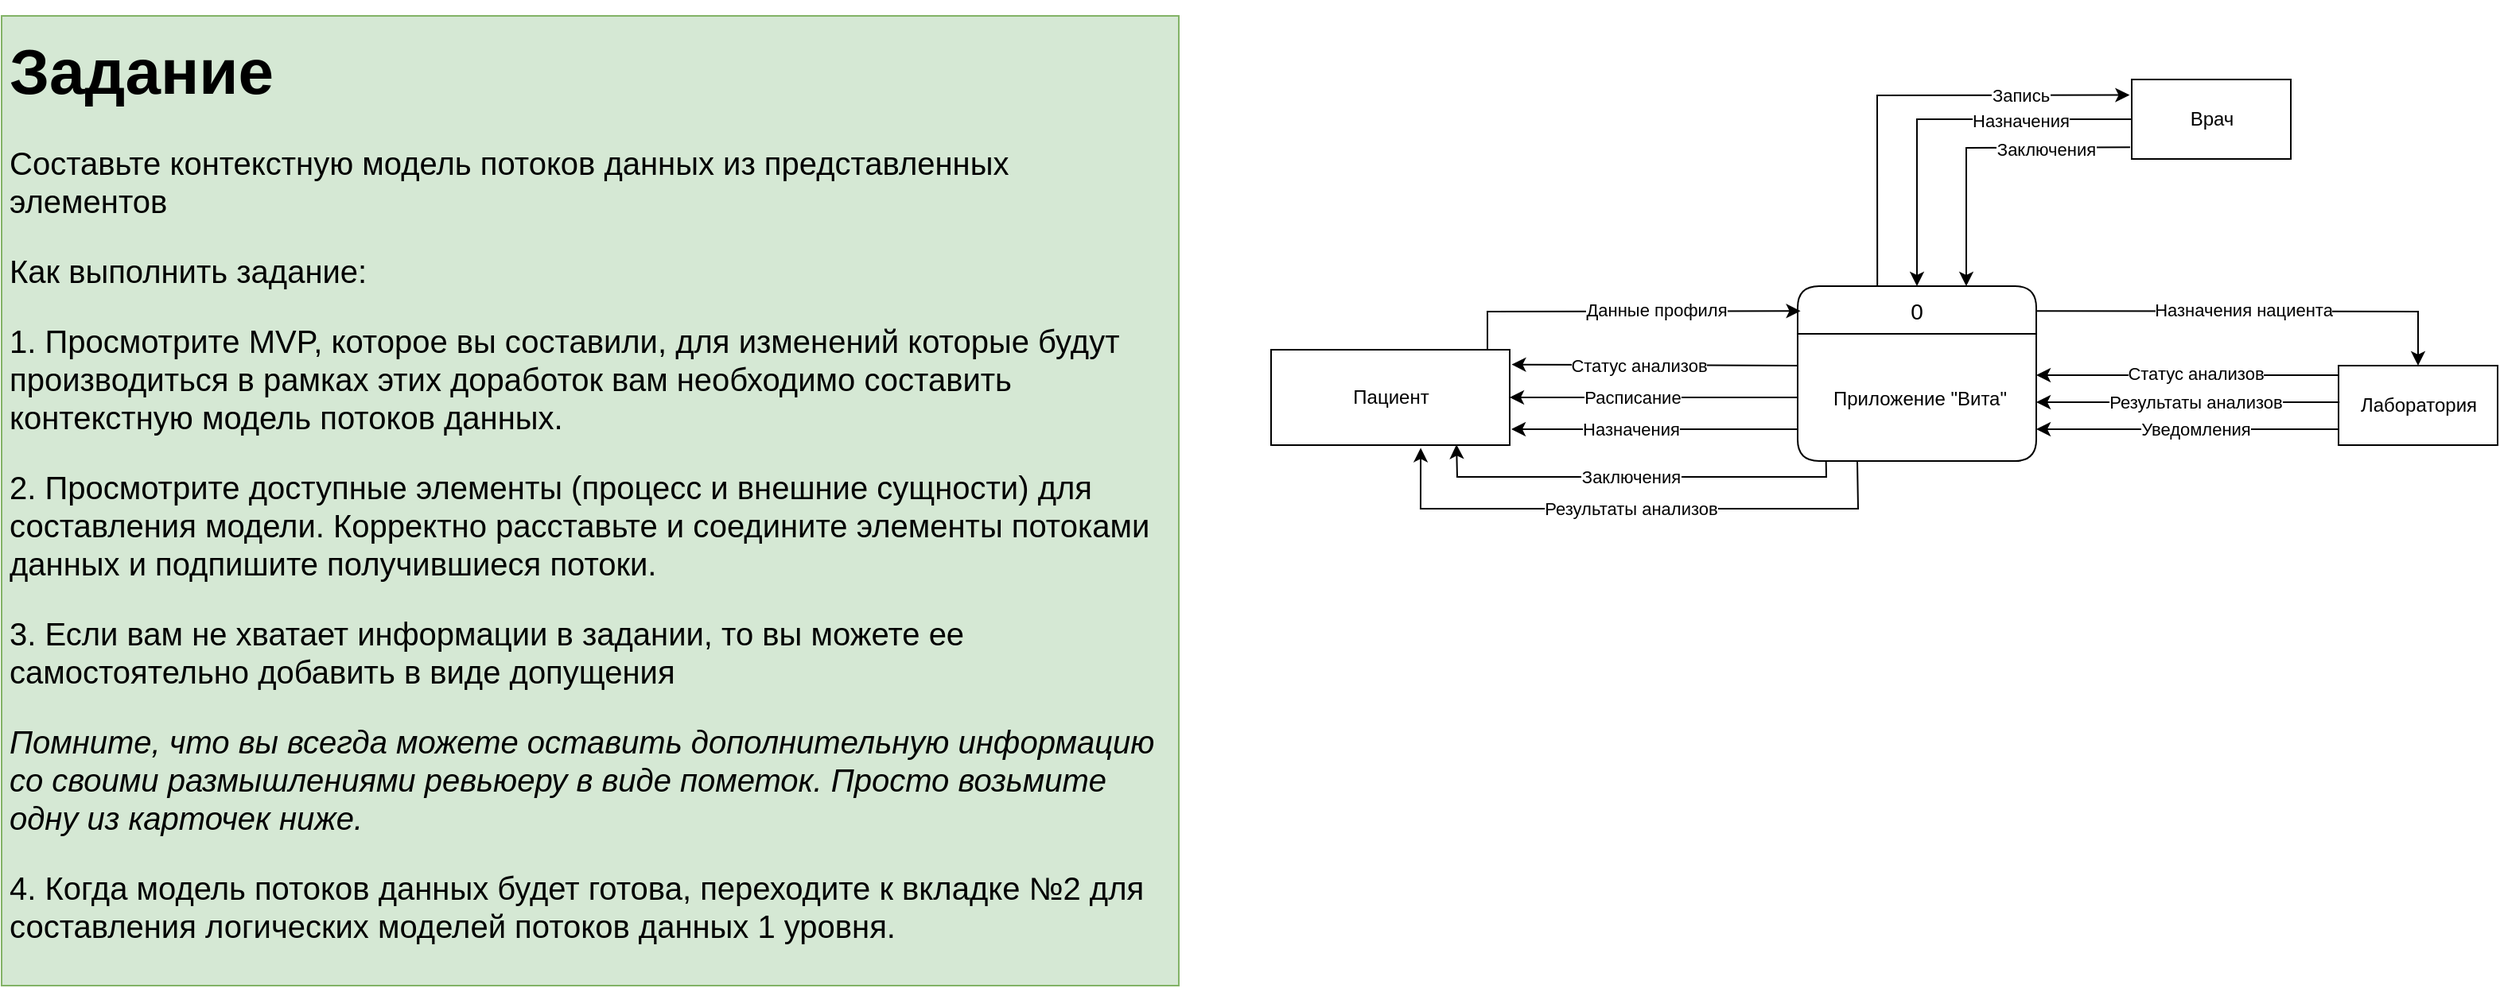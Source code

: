 <mxfile version="26.1.1" pages="2">
  <diagram id="FZimzOWbiY0pmrnXrLaN" name="DFD контекстная">
    <mxGraphModel dx="2675" dy="2274" grid="1" gridSize="10" guides="1" tooltips="1" connect="1" arrows="1" fold="1" page="1" pageScale="1" pageWidth="827" pageHeight="1169" math="0" shadow="0">
      <root>
        <mxCell id="0" />
        <mxCell id="1" parent="0" />
        <mxCell id="komNeLyyzliTDDAAMzvB-8" value="&lt;h1&gt;&lt;font style=&quot;font-size: 40px;&quot;&gt;Задание&lt;/font&gt;&lt;/h1&gt;&lt;font style=&quot;font-size: 20px;&quot;&gt;Составьте контекстную модель потоков данных из представленных элементов&lt;br&gt;&lt;/font&gt;&lt;p style=&quot;font-size: 20px;&quot;&gt;&lt;font style=&quot;font-size: 20px;&quot;&gt;Как выполнить задание:&lt;/font&gt;&lt;/p&gt;&lt;p style=&quot;font-size: 20px;&quot;&gt;&lt;font style=&quot;font-size: 20px;&quot;&gt;1. Просмотрите MVP, которое вы составили, для изменений которые будут производиться в рамках этих доработок вам необходимо составить контекстную модель потоков данных.&amp;nbsp;&lt;/font&gt;&lt;/p&gt;&lt;p style=&quot;font-size: 20px;&quot;&gt;2. Просмотрите доступные элементы (процесс и внешние сущности) для составления модели.&lt;span style=&quot;background-color: initial;&quot;&gt;&amp;nbsp;Корректно расставьте и соедините элементы потоками данных и подпишите получившиеся потоки.&lt;/span&gt;&lt;/p&gt;&lt;p style=&quot;font-size: 20px;&quot;&gt;&lt;font style=&quot;font-size: 20px;&quot;&gt;3. Если вам не хватает информации в задании, то вы можете ее самостоятельно добавить в виде допущения&lt;/font&gt;&lt;/p&gt;&lt;p style=&quot;font-size: 20px;&quot;&gt;&lt;i&gt;Помните, что вы всегда можете оставить дополнительную информацию со своими размышлениями ревьюеру в виде пометок. Просто возьмите одну из карточек ниже.&amp;nbsp;&lt;/i&gt;&lt;/p&gt;&lt;p style=&quot;font-size: 20px;&quot;&gt;&lt;font style=&quot;font-size: 20px;&quot;&gt;4. Когда модель потоков данных будет готова, переходите к вкладке №2 для составления логических моделей потоков данных 1 уровня.&lt;/font&gt;&lt;/p&gt;" style="text;html=1;strokeColor=#82b366;fillColor=#d5e8d4;spacing=5;spacingTop=-20;whiteSpace=wrap;overflow=hidden;rounded=0;fontSize=16;" parent="1" vertex="1">
          <mxGeometry x="-770" y="-1120" width="740" height="610" as="geometry" />
        </mxCell>
        <mxCell id="aTnKVqkA6cAcyKfYnq1G-1" value="Врач" style="html=1;dashed=0;whitespace=wrap;" vertex="1" parent="1">
          <mxGeometry x="569" y="-1080" width="100" height="50" as="geometry" />
        </mxCell>
        <mxCell id="aTnKVqkA6cAcyKfYnq1G-2" value="Лаборатория" style="html=1;dashed=0;whitespace=wrap;" vertex="1" parent="1">
          <mxGeometry x="699" y="-900" width="100" height="50" as="geometry" />
        </mxCell>
        <mxCell id="aTnKVqkA6cAcyKfYnq1G-3" value="Пациент" style="html=1;dashed=0;whitespace=wrap;" vertex="1" parent="1">
          <mxGeometry x="28" y="-910" width="150" height="60" as="geometry" />
        </mxCell>
        <mxCell id="aTnKVqkA6cAcyKfYnq1G-4" value="0" style="swimlane;childLayout=stackLayout;horizontal=1;startSize=30;horizontalStack=0;rounded=1;fontSize=14;fontStyle=0;strokeWidth=1;resizeParent=0;resizeLast=1;shadow=0;dashed=0;align=center;fillColor=#FFFFFF;" vertex="1" parent="1">
          <mxGeometry x="359" y="-950" width="150" height="110" as="geometry" />
        </mxCell>
        <mxCell id="aTnKVqkA6cAcyKfYnq1G-5" value="Приложение &quot;Вита&quot;" style="align=center;strokeColor=none;fillColor=none;spacingLeft=4;fontSize=12;verticalAlign=middle;resizable=0;rotatable=0;part=1;" vertex="1" parent="aTnKVqkA6cAcyKfYnq1G-4">
          <mxGeometry y="30" width="150" height="80" as="geometry" />
        </mxCell>
        <mxCell id="aTnKVqkA6cAcyKfYnq1G-6" value="" style="endArrow=classic;html=1;rounded=0;exitX=0;exitY=0.75;exitDx=0;exitDy=0;" edge="1" parent="1" source="aTnKVqkA6cAcyKfYnq1G-5">
          <mxGeometry width="50" height="50" relative="1" as="geometry">
            <mxPoint x="253.71" y="-820" as="sourcePoint" />
            <mxPoint x="179" y="-860" as="targetPoint" />
          </mxGeometry>
        </mxCell>
        <mxCell id="aTnKVqkA6cAcyKfYnq1G-7" value="Назначения" style="edgeLabel;html=1;align=center;verticalAlign=middle;resizable=0;points=[];" vertex="1" connectable="0" parent="aTnKVqkA6cAcyKfYnq1G-6">
          <mxGeometry x="0.211" relative="1" as="geometry">
            <mxPoint x="4" as="offset" />
          </mxGeometry>
        </mxCell>
        <mxCell id="aTnKVqkA6cAcyKfYnq1G-8" value="" style="endArrow=classic;html=1;rounded=0;entryX=0.5;entryY=0;entryDx=0;entryDy=0;startArrow=none;startFill=0;exitX=0;exitY=0.5;exitDx=0;exitDy=0;" edge="1" parent="1" source="aTnKVqkA6cAcyKfYnq1G-1" target="aTnKVqkA6cAcyKfYnq1G-4">
          <mxGeometry width="50" height="50" relative="1" as="geometry">
            <mxPoint x="569" y="-1050" as="sourcePoint" />
            <mxPoint x="409" y="-840" as="targetPoint" />
            <Array as="points">
              <mxPoint x="434" y="-1055" />
            </Array>
          </mxGeometry>
        </mxCell>
        <mxCell id="aTnKVqkA6cAcyKfYnq1G-9" value="Назначения" style="edgeLabel;html=1;align=center;verticalAlign=middle;resizable=0;points=[];" vertex="1" connectable="0" parent="aTnKVqkA6cAcyKfYnq1G-8">
          <mxGeometry x="0.211" relative="1" as="geometry">
            <mxPoint x="65" y="-10" as="offset" />
          </mxGeometry>
        </mxCell>
        <mxCell id="aTnKVqkA6cAcyKfYnq1G-10" value="" style="endArrow=classic;html=1;rounded=0;entryX=1;entryY=0.5;entryDx=0;entryDy=0;exitX=0;exitY=0.5;exitDx=0;exitDy=0;" edge="1" parent="1" source="aTnKVqkA6cAcyKfYnq1G-5" target="aTnKVqkA6cAcyKfYnq1G-3">
          <mxGeometry width="50" height="50" relative="1" as="geometry">
            <mxPoint x="253.71" y="-930" as="sourcePoint" />
            <mxPoint x="253.71" y="-1110" as="targetPoint" />
          </mxGeometry>
        </mxCell>
        <mxCell id="aTnKVqkA6cAcyKfYnq1G-11" value="Расписание" style="edgeLabel;html=1;align=center;verticalAlign=middle;resizable=0;points=[];" vertex="1" connectable="0" parent="aTnKVqkA6cAcyKfYnq1G-10">
          <mxGeometry x="0.211" relative="1" as="geometry">
            <mxPoint x="5" as="offset" />
          </mxGeometry>
        </mxCell>
        <mxCell id="aTnKVqkA6cAcyKfYnq1G-12" value="" style="endArrow=classic;html=1;rounded=0;exitX=0;exitY=0.25;exitDx=0;exitDy=0;entryX=1.008;entryY=0.155;entryDx=0;entryDy=0;entryPerimeter=0;" edge="1" parent="1" source="aTnKVqkA6cAcyKfYnq1G-5" target="aTnKVqkA6cAcyKfYnq1G-3">
          <mxGeometry width="50" height="50" relative="1" as="geometry">
            <mxPoint x="259" y="-930" as="sourcePoint" />
            <mxPoint x="189" y="-900" as="targetPoint" />
          </mxGeometry>
        </mxCell>
        <mxCell id="aTnKVqkA6cAcyKfYnq1G-13" value="Статус анализов" style="edgeLabel;html=1;align=center;verticalAlign=middle;resizable=0;points=[];" vertex="1" connectable="0" parent="aTnKVqkA6cAcyKfYnq1G-12">
          <mxGeometry x="0.211" relative="1" as="geometry">
            <mxPoint x="9" as="offset" />
          </mxGeometry>
        </mxCell>
        <mxCell id="aTnKVqkA6cAcyKfYnq1G-14" value="" style="endArrow=classic;html=1;rounded=0;exitX=0;exitY=0;exitDx=0;exitDy=0;entryX=1;entryY=0.25;entryDx=0;entryDy=0;" edge="1" parent="1">
          <mxGeometry width="50" height="50" relative="1" as="geometry">
            <mxPoint x="699" y="-894" as="sourcePoint" />
            <mxPoint x="509" y="-894" as="targetPoint" />
          </mxGeometry>
        </mxCell>
        <mxCell id="aTnKVqkA6cAcyKfYnq1G-15" value="Статус анализов" style="edgeLabel;html=1;align=center;verticalAlign=middle;resizable=0;points=[];" vertex="1" connectable="0" parent="aTnKVqkA6cAcyKfYnq1G-14">
          <mxGeometry x="0.211" relative="1" as="geometry">
            <mxPoint x="25" y="-1" as="offset" />
          </mxGeometry>
        </mxCell>
        <mxCell id="aTnKVqkA6cAcyKfYnq1G-16" value="" style="endArrow=classic;html=1;rounded=0;exitX=0.999;exitY=0.142;exitDx=0;exitDy=0;entryX=0.5;entryY=0;entryDx=0;entryDy=0;exitPerimeter=0;" edge="1" parent="1" source="aTnKVqkA6cAcyKfYnq1G-4" target="aTnKVqkA6cAcyKfYnq1G-2">
          <mxGeometry width="50" height="50" relative="1" as="geometry">
            <mxPoint x="599" y="-800" as="sourcePoint" />
            <mxPoint x="649" y="-850" as="targetPoint" />
            <Array as="points">
              <mxPoint x="749" y="-934" />
            </Array>
          </mxGeometry>
        </mxCell>
        <mxCell id="aTnKVqkA6cAcyKfYnq1G-17" value="Назначения нациента" style="edgeLabel;html=1;align=center;verticalAlign=middle;resizable=0;points=[];" vertex="1" connectable="0" parent="aTnKVqkA6cAcyKfYnq1G-16">
          <mxGeometry x="-0.055" y="1" relative="1" as="geometry">
            <mxPoint as="offset" />
          </mxGeometry>
        </mxCell>
        <mxCell id="aTnKVqkA6cAcyKfYnq1G-18" value="" style="endArrow=classic;html=1;rounded=0;entryX=0.012;entryY=0.142;entryDx=0;entryDy=0;entryPerimeter=0;" edge="1" parent="1" target="aTnKVqkA6cAcyKfYnq1G-4">
          <mxGeometry width="50" height="50" relative="1" as="geometry">
            <mxPoint x="164" y="-910" as="sourcePoint" />
            <mxPoint x="459" y="-1010" as="targetPoint" />
            <Array as="points">
              <mxPoint x="164" y="-934" />
            </Array>
          </mxGeometry>
        </mxCell>
        <mxCell id="aTnKVqkA6cAcyKfYnq1G-19" value="Данные профиля" style="edgeLabel;html=1;align=center;verticalAlign=middle;resizable=0;points=[];" vertex="1" connectable="0" parent="aTnKVqkA6cAcyKfYnq1G-18">
          <mxGeometry x="-0.507" relative="1" as="geometry">
            <mxPoint x="75" y="-1" as="offset" />
          </mxGeometry>
        </mxCell>
        <mxCell id="aTnKVqkA6cAcyKfYnq1G-20" value="" style="endArrow=classic;html=1;rounded=0;startArrow=none;startFill=0;exitX=-0.01;exitY=0.853;exitDx=0;exitDy=0;exitPerimeter=0;" edge="1" parent="1" source="aTnKVqkA6cAcyKfYnq1G-1">
          <mxGeometry width="50" height="50" relative="1" as="geometry">
            <mxPoint x="439" y="-690" as="sourcePoint" />
            <mxPoint x="465" y="-950" as="targetPoint" />
            <Array as="points">
              <mxPoint x="465" y="-1037" />
            </Array>
          </mxGeometry>
        </mxCell>
        <mxCell id="aTnKVqkA6cAcyKfYnq1G-21" value="Заключения" style="edgeLabel;html=1;align=center;verticalAlign=middle;resizable=0;points=[];" vertex="1" connectable="0" parent="aTnKVqkA6cAcyKfYnq1G-20">
          <mxGeometry x="0.211" relative="1" as="geometry">
            <mxPoint x="50" y="-11" as="offset" />
          </mxGeometry>
        </mxCell>
        <mxCell id="aTnKVqkA6cAcyKfYnq1G-22" value="" style="endArrow=classic;html=1;rounded=0;entryX=0.777;entryY=0.994;entryDx=0;entryDy=0;exitX=0.119;exitY=1.005;exitDx=0;exitDy=0;exitPerimeter=0;entryPerimeter=0;" edge="1" parent="1" source="aTnKVqkA6cAcyKfYnq1G-5" target="aTnKVqkA6cAcyKfYnq1G-3">
          <mxGeometry width="50" height="50" relative="1" as="geometry">
            <mxPoint x="239" y="-740" as="sourcePoint" />
            <mxPoint x="239" y="-920" as="targetPoint" />
            <Array as="points">
              <mxPoint x="377" y="-830" />
              <mxPoint x="145" y="-830" />
            </Array>
          </mxGeometry>
        </mxCell>
        <mxCell id="aTnKVqkA6cAcyKfYnq1G-23" value="Заключения" style="edgeLabel;html=1;align=center;verticalAlign=middle;resizable=0;points=[];" vertex="1" connectable="0" parent="aTnKVqkA6cAcyKfYnq1G-22">
          <mxGeometry x="0.211" relative="1" as="geometry">
            <mxPoint x="26" as="offset" />
          </mxGeometry>
        </mxCell>
        <mxCell id="aTnKVqkA6cAcyKfYnq1G-24" value="" style="endArrow=classic;html=1;rounded=0;exitX=0;exitY=0.8;exitDx=0;exitDy=0;entryX=1;entryY=0.75;entryDx=0;entryDy=0;exitPerimeter=0;" edge="1" parent="1" source="aTnKVqkA6cAcyKfYnq1G-2" target="aTnKVqkA6cAcyKfYnq1G-5">
          <mxGeometry width="50" height="50" relative="1" as="geometry">
            <mxPoint x="852" y="-863.82" as="sourcePoint" />
            <mxPoint x="839" y="-746.17" as="targetPoint" />
          </mxGeometry>
        </mxCell>
        <mxCell id="aTnKVqkA6cAcyKfYnq1G-25" value="Уведомления" style="edgeLabel;html=1;align=center;verticalAlign=middle;resizable=0;points=[];" vertex="1" connectable="0" parent="aTnKVqkA6cAcyKfYnq1G-24">
          <mxGeometry x="0.211" relative="1" as="geometry">
            <mxPoint x="25" as="offset" />
          </mxGeometry>
        </mxCell>
        <mxCell id="aTnKVqkA6cAcyKfYnq1G-26" value="" style="endArrow=classic;html=1;rounded=0;entryX=0.627;entryY=1.029;entryDx=0;entryDy=0;exitX=0.25;exitY=1;exitDx=0;exitDy=0;entryPerimeter=0;" edge="1" parent="1" source="aTnKVqkA6cAcyKfYnq1G-5" target="aTnKVqkA6cAcyKfYnq1G-3">
          <mxGeometry width="50" height="50" relative="1" as="geometry">
            <mxPoint x="406" y="-801.68" as="sourcePoint" />
            <mxPoint x="129" y="-810" as="targetPoint" />
            <Array as="points">
              <mxPoint x="397" y="-810" />
              <mxPoint x="122" y="-810" />
            </Array>
          </mxGeometry>
        </mxCell>
        <mxCell id="aTnKVqkA6cAcyKfYnq1G-27" value="Результаты анализов" style="edgeLabel;html=1;align=center;verticalAlign=middle;resizable=0;points=[];" vertex="1" connectable="0" parent="aTnKVqkA6cAcyKfYnq1G-26">
          <mxGeometry x="0.211" relative="1" as="geometry">
            <mxPoint x="35" as="offset" />
          </mxGeometry>
        </mxCell>
        <mxCell id="aTnKVqkA6cAcyKfYnq1G-28" value="" style="endArrow=classic;html=1;rounded=0;exitX=0.006;exitY=0.4;exitDx=0;exitDy=0;entryX=1;entryY=0.5;entryDx=0;entryDy=0;exitPerimeter=0;" edge="1" parent="1">
          <mxGeometry width="50" height="50" relative="1" as="geometry">
            <mxPoint x="699.6" y="-877" as="sourcePoint" />
            <mxPoint x="509.0" y="-877" as="targetPoint" />
          </mxGeometry>
        </mxCell>
        <mxCell id="aTnKVqkA6cAcyKfYnq1G-29" value="Результаты анализов" style="edgeLabel;html=1;align=center;verticalAlign=middle;resizable=0;points=[];" vertex="1" connectable="0" parent="aTnKVqkA6cAcyKfYnq1G-28">
          <mxGeometry x="0.211" relative="1" as="geometry">
            <mxPoint x="25" as="offset" />
          </mxGeometry>
        </mxCell>
        <mxCell id="aTnKVqkA6cAcyKfYnq1G-30" value="" style="endArrow=classic;html=1;rounded=0;entryX=-0.013;entryY=0.196;entryDx=0;entryDy=0;exitX=0.334;exitY=0.003;exitDx=0;exitDy=0;exitPerimeter=0;entryPerimeter=0;" edge="1" parent="1" source="aTnKVqkA6cAcyKfYnq1G-4" target="aTnKVqkA6cAcyKfYnq1G-1">
          <mxGeometry width="50" height="50" relative="1" as="geometry">
            <mxPoint x="357" y="-940" as="sourcePoint" />
            <mxPoint x="229" y="-910" as="targetPoint" />
            <Array as="points">
              <mxPoint x="409" y="-1070" />
            </Array>
          </mxGeometry>
        </mxCell>
        <mxCell id="aTnKVqkA6cAcyKfYnq1G-31" value="Запись" style="edgeLabel;html=1;align=center;verticalAlign=middle;resizable=0;points=[];" vertex="1" connectable="0" parent="aTnKVqkA6cAcyKfYnq1G-30">
          <mxGeometry x="-0.507" relative="1" as="geometry">
            <mxPoint x="90" y="-52" as="offset" />
          </mxGeometry>
        </mxCell>
      </root>
    </mxGraphModel>
  </diagram>
  <diagram id="5hfhekeH1kYWlCb4wukP" name="DFD логические">
    <mxGraphModel dx="2560" dy="2205" grid="1" gridSize="10" guides="1" tooltips="1" connect="1" arrows="1" fold="1" page="1" pageScale="1" pageWidth="827" pageHeight="1169" math="0" shadow="0">
      <root>
        <mxCell id="0" />
        <mxCell id="1" parent="0" />
        <mxCell id="JQqJk8gsrpiBfC45wu2H-1" value="&lt;h1&gt;&lt;font style=&quot;font-size: 40px;&quot;&gt;Задание&lt;/font&gt;&lt;/h1&gt;&lt;font style=&quot;font-size: 20px;&quot;&gt;Составьте две логические модели потоков данных 1 уровня из представленных элементов. По одной для каждого процесса.&lt;br&gt;&lt;/font&gt;&lt;p style=&quot;font-size: 20px;&quot;&gt;&lt;font style=&quot;font-size: 20px;&quot;&gt;Как выполнить задание:&lt;/font&gt;&lt;/p&gt;&lt;span style=&quot;font-size: 20px;&quot;&gt;1. Просмотрите MVP, которое вы составили, для изменений которые будут производиться в рамках этих доработок вам необходимо составить две логические модели потоков данных.&amp;nbsp;&lt;/span&gt;&lt;p style=&quot;font-size: 20px;&quot;&gt;2. Просмотрите доступные элементы (процесс и внешние сущности) для составления модели.&lt;span style=&quot;background-color: initial;&quot;&gt;&amp;nbsp;Корректно расставьте, соедините элементы потоками данных и подпишите получившиеся потоки.&amp;nbsp;&lt;/span&gt;&lt;/p&gt;&lt;p style=&quot;font-size: 20px;&quot;&gt;3. Добавьте в модели потоков данных к каждому процессу недостающие хранилища данных.&lt;/p&gt;&lt;p style=&quot;font-size: 20px;&quot;&gt;&lt;font style=&quot;font-size: 20px;&quot;&gt;4. Если вам не хватает информации в задании, то вы можете ее самостоятельно добавить в виде допущения&lt;/font&gt;&lt;/p&gt;&lt;p style=&quot;font-size: 20px;&quot;&gt;&lt;i&gt;Помните, что вы всегда можете оставить дополнительную информацию со своими размышлениями ревьюеру в виде пометок. Просто возьмите одну из карточек ниже.&amp;nbsp;&lt;/i&gt;&lt;/p&gt;&lt;p style=&quot;font-size: 20px;&quot;&gt;&lt;font style=&quot;font-size: 20px;&quot;&gt;5. Когда модели потоков данных будут готовы сохраните получившийся файл в формате .drawio, он понадобиться вам в части &quot;Ревью&quot;&lt;/font&gt;&lt;/p&gt;" style="text;html=1;strokeColor=#82b366;fillColor=#d5e8d4;spacing=5;spacingTop=-20;whiteSpace=wrap;overflow=hidden;rounded=0;fontSize=16;" parent="1" vertex="1">
          <mxGeometry x="-770" y="-1120" width="740" height="660" as="geometry" />
        </mxCell>
        <mxCell id="JYIaxgez9JIALN9z0v6e-12" value="" style="endArrow=classic;html=1;rounded=0;entryX=0.873;entryY=0.994;entryDx=0;entryDy=0;startArrow=classic;startFill=1;entryPerimeter=0;exitX=0.326;exitY=0.014;exitDx=0;exitDy=0;exitPerimeter=0;" edge="1" parent="1" source="HSQeCS5ckX4GGS8DgYOH-35">
          <mxGeometry width="50" height="50" relative="1" as="geometry">
            <mxPoint x="638.0" y="-610" as="sourcePoint" />
            <mxPoint x="637.95" y="-680.48" as="targetPoint" />
          </mxGeometry>
        </mxCell>
        <mxCell id="JYIaxgez9JIALN9z0v6e-13" value="Расписание" style="edgeLabel;html=1;align=center;verticalAlign=middle;resizable=0;points=[];" vertex="1" connectable="0" parent="JYIaxgez9JIALN9z0v6e-12">
          <mxGeometry x="0.211" relative="1" as="geometry">
            <mxPoint y="13" as="offset" />
          </mxGeometry>
        </mxCell>
        <mxCell id="HSQeCS5ckX4GGS8DgYOH-1" value="Врач" style="html=1;dashed=0;whitespace=wrap;" vertex="1" parent="1">
          <mxGeometry x="720.0" y="-1040" width="100" height="50" as="geometry" />
        </mxCell>
        <mxCell id="HSQeCS5ckX4GGS8DgYOH-2" value="Лаборатория" style="html=1;dashed=0;whitespace=wrap;" vertex="1" parent="1">
          <mxGeometry x="1020.0" y="-850" width="100" height="50" as="geometry" />
        </mxCell>
        <mxCell id="HSQeCS5ckX4GGS8DgYOH-3" value="Пациент" style="html=1;dashed=0;whitespace=wrap;" vertex="1" parent="1">
          <mxGeometry x="180" y="-750" width="150" height="60" as="geometry" />
        </mxCell>
        <mxCell id="HSQeCS5ckX4GGS8DgYOH-4" value="1" style="swimlane;childLayout=stackLayout;horizontal=1;startSize=30;horizontalStack=0;rounded=1;fontSize=14;fontStyle=0;strokeWidth=1;resizeParent=0;resizeLast=1;shadow=0;dashed=0;align=center;fillColor=#FFFFFF;" vertex="1" parent="1">
          <mxGeometry x="511.0" y="-790" width="150" height="110" as="geometry" />
        </mxCell>
        <mxCell id="HSQeCS5ckX4GGS8DgYOH-5" value="Пройти обследование" style="align=center;strokeColor=none;fillColor=none;spacingLeft=4;fontSize=12;verticalAlign=middle;resizable=0;rotatable=0;part=1;" vertex="1" parent="HSQeCS5ckX4GGS8DgYOH-4">
          <mxGeometry y="30" width="150" height="80" as="geometry" />
        </mxCell>
        <mxCell id="HSQeCS5ckX4GGS8DgYOH-10" value="" style="endArrow=classic;html=1;rounded=0;entryX=1;entryY=0.5;entryDx=0;entryDy=0;exitX=0;exitY=0.5;exitDx=0;exitDy=0;" edge="1" parent="1">
          <mxGeometry width="50" height="50" relative="1" as="geometry">
            <mxPoint x="511.0" y="-700" as="sourcePoint" />
            <mxPoint x="330.0" y="-700" as="targetPoint" />
          </mxGeometry>
        </mxCell>
        <mxCell id="HSQeCS5ckX4GGS8DgYOH-11" value="Расписание" style="edgeLabel;html=1;align=center;verticalAlign=middle;resizable=0;points=[];" vertex="1" connectable="0" parent="HSQeCS5ckX4GGS8DgYOH-10">
          <mxGeometry x="0.211" relative="1" as="geometry">
            <mxPoint x="5" as="offset" />
          </mxGeometry>
        </mxCell>
        <mxCell id="HSQeCS5ckX4GGS8DgYOH-12" value="" style="endArrow=classic;html=1;rounded=0;exitX=0;exitY=0.25;exitDx=0;exitDy=0;entryX=1.008;entryY=0.155;entryDx=0;entryDy=0;entryPerimeter=0;" edge="1" parent="1">
          <mxGeometry width="50" height="50" relative="1" as="geometry">
            <mxPoint x="511.0" y="-721" as="sourcePoint" />
            <mxPoint x="331.2" y="-721.7" as="targetPoint" />
          </mxGeometry>
        </mxCell>
        <mxCell id="HSQeCS5ckX4GGS8DgYOH-13" value="Статус анализов" style="edgeLabel;html=1;align=center;verticalAlign=middle;resizable=0;points=[];" vertex="1" connectable="0" parent="HSQeCS5ckX4GGS8DgYOH-12">
          <mxGeometry x="0.211" relative="1" as="geometry">
            <mxPoint x="9" as="offset" />
          </mxGeometry>
        </mxCell>
        <mxCell id="HSQeCS5ckX4GGS8DgYOH-14" value="" style="endArrow=classic;html=1;rounded=0;exitX=0;exitY=0;exitDx=0;exitDy=0;entryX=1;entryY=0.25;entryDx=0;entryDy=0;" edge="1" parent="1">
          <mxGeometry width="50" height="50" relative="1" as="geometry">
            <mxPoint x="851.0" y="-734" as="sourcePoint" />
            <mxPoint x="661.0" y="-734" as="targetPoint" />
          </mxGeometry>
        </mxCell>
        <mxCell id="HSQeCS5ckX4GGS8DgYOH-15" value="Статус" style="edgeLabel;html=1;align=center;verticalAlign=middle;resizable=0;points=[];" vertex="1" connectable="0" parent="HSQeCS5ckX4GGS8DgYOH-14">
          <mxGeometry x="0.211" relative="1" as="geometry">
            <mxPoint x="26" y="-1" as="offset" />
          </mxGeometry>
        </mxCell>
        <mxCell id="HSQeCS5ckX4GGS8DgYOH-16" value="" style="endArrow=classic;html=1;rounded=0;entryX=0.005;entryY=0.15;entryDx=0;entryDy=0;entryPerimeter=0;" edge="1" parent="1" target="HSQeCS5ckX4GGS8DgYOH-2">
          <mxGeometry width="50" height="50" relative="1" as="geometry">
            <mxPoint x="640.0" y="-791" as="sourcePoint" />
            <mxPoint x="801.0" y="-690" as="targetPoint" />
            <Array as="points">
              <mxPoint x="640.0" y="-842" />
            </Array>
          </mxGeometry>
        </mxCell>
        <mxCell id="HSQeCS5ckX4GGS8DgYOH-17" value="Назначения&amp;nbsp;" style="edgeLabel;html=1;align=center;verticalAlign=middle;resizable=0;points=[];" vertex="1" connectable="0" parent="HSQeCS5ckX4GGS8DgYOH-16">
          <mxGeometry x="-0.055" y="1" relative="1" as="geometry">
            <mxPoint as="offset" />
          </mxGeometry>
        </mxCell>
        <mxCell id="HSQeCS5ckX4GGS8DgYOH-18" value="" style="endArrow=classic;html=1;rounded=0;entryX=-0.007;entryY=0.125;entryDx=0;entryDy=0;entryPerimeter=0;" edge="1" parent="1">
          <mxGeometry width="50" height="50" relative="1" as="geometry">
            <mxPoint x="330.0" y="-741" as="sourcePoint" />
            <mxPoint x="509.95" y="-741" as="targetPoint" />
            <Array as="points" />
          </mxGeometry>
        </mxCell>
        <mxCell id="HSQeCS5ckX4GGS8DgYOH-19" value="Данные профиля" style="edgeLabel;html=1;align=center;verticalAlign=middle;resizable=0;points=[];" vertex="1" connectable="0" parent="HSQeCS5ckX4GGS8DgYOH-18">
          <mxGeometry x="-0.507" relative="1" as="geometry">
            <mxPoint x="36" y="-2" as="offset" />
          </mxGeometry>
        </mxCell>
        <mxCell id="HSQeCS5ckX4GGS8DgYOH-20" value="" style="endArrow=classic;html=1;rounded=0;startArrow=none;startFill=0;exitX=0;exitY=0.5;exitDx=0;exitDy=0;entryX=0.86;entryY=0;entryDx=0;entryDy=0;entryPerimeter=0;" edge="1" parent="1" source="HSQeCS5ckX4GGS8DgYOH-32">
          <mxGeometry width="50" height="50" relative="1" as="geometry">
            <mxPoint x="517.0" y="-530" as="sourcePoint" />
            <mxPoint x="566.0" y="-790" as="targetPoint" />
            <Array as="points">
              <mxPoint x="566.0" y="-925" />
            </Array>
          </mxGeometry>
        </mxCell>
        <mxCell id="HSQeCS5ckX4GGS8DgYOH-21" value="Заключения" style="edgeLabel;html=1;align=center;verticalAlign=middle;resizable=0;points=[];" vertex="1" connectable="0" parent="HSQeCS5ckX4GGS8DgYOH-20">
          <mxGeometry x="0.211" relative="1" as="geometry">
            <mxPoint x="70" y="-19" as="offset" />
          </mxGeometry>
        </mxCell>
        <mxCell id="HSQeCS5ckX4GGS8DgYOH-22" value="" style="endArrow=classic;html=1;rounded=0;entryX=0.777;entryY=0.994;entryDx=0;entryDy=0;exitX=0.119;exitY=1.005;exitDx=0;exitDy=0;exitPerimeter=0;entryPerimeter=0;" edge="1" parent="1" source="HSQeCS5ckX4GGS8DgYOH-5" target="HSQeCS5ckX4GGS8DgYOH-3">
          <mxGeometry width="50" height="50" relative="1" as="geometry">
            <mxPoint x="391.0" y="-580" as="sourcePoint" />
            <mxPoint x="391.0" y="-760" as="targetPoint" />
            <Array as="points">
              <mxPoint x="529.0" y="-670" />
              <mxPoint x="297" y="-670" />
            </Array>
          </mxGeometry>
        </mxCell>
        <mxCell id="HSQeCS5ckX4GGS8DgYOH-23" value="Заключения" style="edgeLabel;html=1;align=center;verticalAlign=middle;resizable=0;points=[];" vertex="1" connectable="0" parent="HSQeCS5ckX4GGS8DgYOH-22">
          <mxGeometry x="0.211" relative="1" as="geometry">
            <mxPoint x="26" as="offset" />
          </mxGeometry>
        </mxCell>
        <mxCell id="HSQeCS5ckX4GGS8DgYOH-24" value="" style="endArrow=classic;html=1;rounded=0;exitX=0.435;exitY=1.012;exitDx=0;exitDy=0;exitPerimeter=0;entryX=0.553;entryY=-0.091;entryDx=0;entryDy=0;entryPerimeter=0;" edge="1" parent="1" source="HSQeCS5ckX4GGS8DgYOH-2" target="HSQeCS5ckX4GGS8DgYOH-42">
          <mxGeometry width="50" height="50" relative="1" as="geometry">
            <mxPoint x="1090" y="-796" as="sourcePoint" />
            <mxPoint x="1090.24" y="-650" as="targetPoint" />
          </mxGeometry>
        </mxCell>
        <mxCell id="HSQeCS5ckX4GGS8DgYOH-48" value="&lt;span style=&quot;font-size: 12px; text-align: left; text-wrap-mode: wrap; background-color: rgb(251, 251, 251);&quot;&gt;Уведомления&lt;/span&gt;" style="edgeLabel;html=1;align=center;verticalAlign=middle;resizable=0;points=[];" vertex="1" connectable="0" parent="HSQeCS5ckX4GGS8DgYOH-24">
          <mxGeometry x="-0.112" relative="1" as="geometry">
            <mxPoint as="offset" />
          </mxGeometry>
        </mxCell>
        <mxCell id="HSQeCS5ckX4GGS8DgYOH-26" value="" style="endArrow=classic;html=1;rounded=0;entryX=0.627;entryY=1.029;entryDx=0;entryDy=0;exitX=0.25;exitY=1;exitDx=0;exitDy=0;entryPerimeter=0;" edge="1" parent="1" source="HSQeCS5ckX4GGS8DgYOH-5" target="HSQeCS5ckX4GGS8DgYOH-3">
          <mxGeometry width="50" height="50" relative="1" as="geometry">
            <mxPoint x="558.0" y="-641.68" as="sourcePoint" />
            <mxPoint x="281" y="-650" as="targetPoint" />
            <Array as="points">
              <mxPoint x="549.0" y="-650" />
              <mxPoint x="274" y="-650" />
            </Array>
          </mxGeometry>
        </mxCell>
        <mxCell id="HSQeCS5ckX4GGS8DgYOH-27" value="Результаты анализов" style="edgeLabel;html=1;align=center;verticalAlign=middle;resizable=0;points=[];" vertex="1" connectable="0" parent="HSQeCS5ckX4GGS8DgYOH-26">
          <mxGeometry x="0.211" relative="1" as="geometry">
            <mxPoint x="35" as="offset" />
          </mxGeometry>
        </mxCell>
        <mxCell id="HSQeCS5ckX4GGS8DgYOH-28" value="" style="endArrow=classic;html=1;rounded=0;exitX=0.006;exitY=0.4;exitDx=0;exitDy=0;entryX=1;entryY=0.5;entryDx=0;entryDy=0;exitPerimeter=0;" edge="1" parent="1">
          <mxGeometry width="50" height="50" relative="1" as="geometry">
            <mxPoint x="851.6" y="-717" as="sourcePoint" />
            <mxPoint x="661.0" y="-717" as="targetPoint" />
          </mxGeometry>
        </mxCell>
        <mxCell id="HSQeCS5ckX4GGS8DgYOH-29" value="Результаты" style="edgeLabel;html=1;align=center;verticalAlign=middle;resizable=0;points=[];" vertex="1" connectable="0" parent="HSQeCS5ckX4GGS8DgYOH-28">
          <mxGeometry x="0.211" relative="1" as="geometry">
            <mxPoint x="25" as="offset" />
          </mxGeometry>
        </mxCell>
        <mxCell id="HSQeCS5ckX4GGS8DgYOH-30" value="" style="endArrow=classic;html=1;rounded=0;entryX=0;entryY=0.5;entryDx=0;entryDy=0;exitX=0.75;exitY=0;exitDx=0;exitDy=0;" edge="1" parent="1" target="HSQeCS5ckX4GGS8DgYOH-1">
          <mxGeometry width="50" height="50" relative="1" as="geometry">
            <mxPoint x="549.5" y="-790" as="sourcePoint" />
            <mxPoint x="307" y="-750" as="targetPoint" />
            <Array as="points">
              <mxPoint x="550.0" y="-1015" />
            </Array>
          </mxGeometry>
        </mxCell>
        <mxCell id="HSQeCS5ckX4GGS8DgYOH-31" value="Запись" style="edgeLabel;html=1;align=center;verticalAlign=middle;resizable=0;points=[];" vertex="1" connectable="0" parent="HSQeCS5ckX4GGS8DgYOH-30">
          <mxGeometry x="-0.507" relative="1" as="geometry">
            <mxPoint x="100" y="-112" as="offset" />
          </mxGeometry>
        </mxCell>
        <mxCell id="HSQeCS5ckX4GGS8DgYOH-32" value="D2&amp;nbsp; &amp;nbsp; Назначения&amp;nbsp; &amp;nbsp;" style="html=1;dashed=0;whiteSpace=wrap;shape=mxgraph.dfd.dataStoreID;align=left;spacingLeft=3;points=[[0,0],[0.5,0],[1,0],[0,0.5],[1,0.5],[0,1],[0.5,1],[1,1]];" vertex="1" parent="1">
          <mxGeometry x="705.0" y="-940" width="115" height="30" as="geometry" />
        </mxCell>
        <mxCell id="HSQeCS5ckX4GGS8DgYOH-33" value="" style="endArrow=classic;html=1;rounded=0;startArrow=none;startFill=0;exitX=0.5;exitY=1;exitDx=0;exitDy=0;entryX=0.564;entryY=-0.022;entryDx=0;entryDy=0;entryPerimeter=0;" edge="1" parent="1" source="HSQeCS5ckX4GGS8DgYOH-1" target="HSQeCS5ckX4GGS8DgYOH-32">
          <mxGeometry width="50" height="50" relative="1" as="geometry">
            <mxPoint x="772.0" y="-895" as="sourcePoint" />
            <mxPoint x="656.0" y="-850" as="targetPoint" />
            <Array as="points" />
          </mxGeometry>
        </mxCell>
        <mxCell id="HSQeCS5ckX4GGS8DgYOH-34" value="Заключения" style="edgeLabel;html=1;align=center;verticalAlign=middle;resizable=0;points=[];" vertex="1" connectable="0" parent="HSQeCS5ckX4GGS8DgYOH-33">
          <mxGeometry x="0.211" relative="1" as="geometry">
            <mxPoint y="-11" as="offset" />
          </mxGeometry>
        </mxCell>
        <mxCell id="HSQeCS5ckX4GGS8DgYOH-35" value="D4&amp;nbsp; &amp;nbsp; Расписания" style="html=1;dashed=0;whiteSpace=wrap;shape=mxgraph.dfd.dataStoreID;align=left;spacingLeft=3;points=[[0,0],[0.5,0],[1,0],[0,0.5],[1,0.5],[0,1],[0.5,1],[1,1]];" vertex="1" parent="1">
          <mxGeometry x="601.0" y="-610" width="115" height="30" as="geometry" />
        </mxCell>
        <mxCell id="HSQeCS5ckX4GGS8DgYOH-36" value="D1&amp;nbsp; &amp;nbsp; Пациент" style="html=1;dashed=0;whiteSpace=wrap;shape=mxgraph.dfd.dataStoreID;align=left;spacingLeft=3;points=[[0,0],[0.5,0],[1,0],[0,0.5],[1,0.5],[0,1],[0.5,1],[1,1]];" vertex="1" parent="1">
          <mxGeometry x="520.0" y="-530" width="115" height="30" as="geometry" />
        </mxCell>
        <mxCell id="HSQeCS5ckX4GGS8DgYOH-37" value="" style="endArrow=classic;html=1;rounded=0;startArrow=classic;startFill=1;entryX=0.475;entryY=0.006;entryDx=0;entryDy=0;entryPerimeter=0;" edge="1" parent="1" target="HSQeCS5ckX4GGS8DgYOH-36">
          <mxGeometry width="50" height="50" relative="1" as="geometry">
            <mxPoint x="575" y="-680" as="sourcePoint" />
            <mxPoint x="530.0" y="-926" as="targetPoint" />
            <Array as="points" />
          </mxGeometry>
        </mxCell>
        <mxCell id="HSQeCS5ckX4GGS8DgYOH-39" value="Данные профиля" style="edgeLabel;html=1;align=center;verticalAlign=middle;resizable=0;points=[];" vertex="1" connectable="0" parent="HSQeCS5ckX4GGS8DgYOH-37">
          <mxGeometry x="-0.03" y="-3" relative="1" as="geometry">
            <mxPoint x="4" y="52" as="offset" />
          </mxGeometry>
        </mxCell>
        <mxCell id="HSQeCS5ckX4GGS8DgYOH-41" value="D3&amp;nbsp; &amp;nbsp; Анализы" style="html=1;dashed=0;whiteSpace=wrap;shape=mxgraph.dfd.dataStoreID;align=left;spacingLeft=3;points=[[0,0],[0.5,0],[1,0],[0,0.5],[1,0.5],[0,1],[0.5,1],[1,1]];" vertex="1" parent="1">
          <mxGeometry x="820.0" y="-740" width="115" height="30" as="geometry" />
        </mxCell>
        <mxCell id="HSQeCS5ckX4GGS8DgYOH-42" value="D5&amp;nbsp; &amp;nbsp; Уведомления" style="html=1;dashed=0;whiteSpace=wrap;shape=mxgraph.dfd.dataStoreID;align=left;spacingLeft=3;points=[[0,0],[0.5,0],[1,0],[0,0.5],[1,0.5],[0,1],[0.5,1],[1,1]];" vertex="1" parent="1">
          <mxGeometry x="1000.0" y="-713" width="115" height="30" as="geometry" />
        </mxCell>
        <mxCell id="HSQeCS5ckX4GGS8DgYOH-44" value="" style="endArrow=classic;html=1;rounded=0;exitX=-0.001;exitY=0.438;exitDx=0;exitDy=0;exitPerimeter=0;" edge="1" parent="1" source="HSQeCS5ckX4GGS8DgYOH-2">
          <mxGeometry width="50" height="50" relative="1" as="geometry">
            <mxPoint x="1002.2" y="-797" as="sourcePoint" />
            <mxPoint x="870.0" y="-741" as="targetPoint" />
            <Array as="points">
              <mxPoint x="870.0" y="-828" />
            </Array>
          </mxGeometry>
        </mxCell>
        <mxCell id="HSQeCS5ckX4GGS8DgYOH-45" value="Статус" style="edgeLabel;html=1;align=center;verticalAlign=middle;resizable=0;points=[];" vertex="1" connectable="0" parent="HSQeCS5ckX4GGS8DgYOH-44">
          <mxGeometry x="0.211" relative="1" as="geometry">
            <mxPoint x="79" y="-1" as="offset" />
          </mxGeometry>
        </mxCell>
        <mxCell id="HSQeCS5ckX4GGS8DgYOH-46" value="" style="endArrow=classic;html=1;rounded=0;exitX=0;exitY=0.75;exitDx=0;exitDy=0;" edge="1" parent="1" source="HSQeCS5ckX4GGS8DgYOH-2">
          <mxGeometry width="50" height="50" relative="1" as="geometry">
            <mxPoint x="1002.8" y="-780" as="sourcePoint" />
            <mxPoint x="890.0" y="-741" as="targetPoint" />
            <Array as="points">
              <mxPoint x="890.0" y="-812" />
            </Array>
          </mxGeometry>
        </mxCell>
        <mxCell id="HSQeCS5ckX4GGS8DgYOH-47" value="Результаты" style="edgeLabel;html=1;align=center;verticalAlign=middle;resizable=0;points=[];" vertex="1" connectable="0" parent="HSQeCS5ckX4GGS8DgYOH-46">
          <mxGeometry x="0.211" relative="1" as="geometry">
            <mxPoint x="60" as="offset" />
          </mxGeometry>
        </mxCell>
        <mxCell id="HSQeCS5ckX4GGS8DgYOH-49" value="" style="endArrow=classic;html=1;rounded=0;exitX=0;exitY=0.667;exitDx=0;exitDy=0;exitPerimeter=0;entryX=1;entryY=0.828;entryDx=0;entryDy=0;entryPerimeter=0;" edge="1" parent="1" source="HSQeCS5ckX4GGS8DgYOH-42" target="HSQeCS5ckX4GGS8DgYOH-5">
          <mxGeometry width="50" height="50" relative="1" as="geometry">
            <mxPoint x="920.0" y="-710" as="sourcePoint" />
            <mxPoint x="921.0" y="-624" as="targetPoint" />
          </mxGeometry>
        </mxCell>
        <mxCell id="HSQeCS5ckX4GGS8DgYOH-51" value="&lt;span style=&quot;font-size: 12px; text-align: left; text-wrap-mode: wrap; background-color: rgb(251, 251, 251);&quot;&gt;Уведомления&lt;/span&gt;" style="edgeLabel;html=1;align=center;verticalAlign=middle;resizable=0;points=[];" vertex="1" connectable="0" parent="HSQeCS5ckX4GGS8DgYOH-49">
          <mxGeometry x="-0.112" relative="1" as="geometry">
            <mxPoint as="offset" />
          </mxGeometry>
        </mxCell>
        <mxCell id="HSQeCS5ckX4GGS8DgYOH-54" value="Врач" style="html=1;dashed=0;whitespace=wrap;" vertex="1" parent="1">
          <mxGeometry x="830.0" y="-280" width="100" height="50" as="geometry" />
        </mxCell>
        <mxCell id="HSQeCS5ckX4GGS8DgYOH-56" value="Пациент" style="html=1;dashed=0;whitespace=wrap;" vertex="1" parent="1">
          <mxGeometry x="210" y="-181" width="150" height="60" as="geometry" />
        </mxCell>
        <mxCell id="HSQeCS5ckX4GGS8DgYOH-57" value="2" style="swimlane;childLayout=stackLayout;horizontal=1;startSize=30;horizontalStack=0;rounded=1;fontSize=14;fontStyle=0;strokeWidth=1;resizeParent=0;resizeLast=1;shadow=0;dashed=0;align=center;fillColor=#FFFFFF;" vertex="1" parent="1">
          <mxGeometry x="541.0" y="-220" width="150" height="110" as="geometry" />
        </mxCell>
        <mxCell id="HSQeCS5ckX4GGS8DgYOH-58" value="Пройти&#xa;медикаментозное&#xa;лечение" style="align=center;strokeColor=none;fillColor=none;spacingLeft=4;fontSize=12;verticalAlign=middle;resizable=0;rotatable=0;part=1;" vertex="1" parent="HSQeCS5ckX4GGS8DgYOH-57">
          <mxGeometry y="30" width="150" height="80" as="geometry" />
        </mxCell>
        <mxCell id="HSQeCS5ckX4GGS8DgYOH-59" value="" style="endArrow=classic;html=1;rounded=0;entryX=0.996;entryY=0.613;entryDx=0;entryDy=0;exitX=-0.001;exitY=0.58;exitDx=0;exitDy=0;entryPerimeter=0;exitPerimeter=0;" edge="1" parent="1" source="HSQeCS5ckX4GGS8DgYOH-58" target="HSQeCS5ckX4GGS8DgYOH-56">
          <mxGeometry width="50" height="50" relative="1" as="geometry">
            <mxPoint x="541.0" y="-141" as="sourcePoint" />
            <mxPoint x="360.0" y="-141" as="targetPoint" />
          </mxGeometry>
        </mxCell>
        <mxCell id="HSQeCS5ckX4GGS8DgYOH-60" value="Назначения" style="edgeLabel;html=1;align=center;verticalAlign=middle;resizable=0;points=[];" vertex="1" connectable="0" parent="HSQeCS5ckX4GGS8DgYOH-59">
          <mxGeometry x="0.211" relative="1" as="geometry">
            <mxPoint x="14" as="offset" />
          </mxGeometry>
        </mxCell>
        <mxCell id="HSQeCS5ckX4GGS8DgYOH-67" value="" style="endArrow=classic;html=1;rounded=0;entryX=-0.003;entryY=0.281;entryDx=0;entryDy=0;entryPerimeter=0;exitX=1.001;exitY=0.216;exitDx=0;exitDy=0;exitPerimeter=0;" edge="1" parent="1" source="HSQeCS5ckX4GGS8DgYOH-56" target="HSQeCS5ckX4GGS8DgYOH-58">
          <mxGeometry width="50" height="50" relative="1" as="geometry">
            <mxPoint x="360" y="-170" as="sourcePoint" />
            <mxPoint x="541" y="-166" as="targetPoint" />
            <Array as="points" />
          </mxGeometry>
        </mxCell>
        <mxCell id="HSQeCS5ckX4GGS8DgYOH-68" value="Данные профиля" style="edgeLabel;html=1;align=center;verticalAlign=middle;resizable=0;points=[];" vertex="1" connectable="0" parent="HSQeCS5ckX4GGS8DgYOH-67">
          <mxGeometry x="-0.507" relative="1" as="geometry">
            <mxPoint x="36" y="-2" as="offset" />
          </mxGeometry>
        </mxCell>
        <mxCell id="HSQeCS5ckX4GGS8DgYOH-69" value="" style="endArrow=classic;html=1;rounded=0;startArrow=none;startFill=0;exitX=0;exitY=0.5;exitDx=0;exitDy=0;" edge="1" source="HSQeCS5ckX4GGS8DgYOH-81" parent="1">
          <mxGeometry width="50" height="50" relative="1" as="geometry">
            <mxPoint x="547.0" y="40" as="sourcePoint" />
            <mxPoint x="692" y="-165" as="targetPoint" />
            <Array as="points" />
          </mxGeometry>
        </mxCell>
        <mxCell id="HSQeCS5ckX4GGS8DgYOH-70" value="Назначения" style="edgeLabel;html=1;align=center;verticalAlign=middle;resizable=0;points=[];" vertex="1" connectable="0" parent="HSQeCS5ckX4GGS8DgYOH-69">
          <mxGeometry x="0.211" relative="1" as="geometry">
            <mxPoint x="15" as="offset" />
          </mxGeometry>
        </mxCell>
        <mxCell id="HSQeCS5ckX4GGS8DgYOH-79" value="" style="endArrow=classic;html=1;rounded=0;entryX=0;entryY=0.5;entryDx=0;entryDy=0;" edge="1" target="HSQeCS5ckX4GGS8DgYOH-54" parent="1">
          <mxGeometry width="50" height="50" relative="1" as="geometry">
            <mxPoint x="665" y="-220" as="sourcePoint" />
            <mxPoint x="337" y="-180" as="targetPoint" />
            <Array as="points">
              <mxPoint x="665" y="-255" />
            </Array>
          </mxGeometry>
        </mxCell>
        <mxCell id="HSQeCS5ckX4GGS8DgYOH-80" value="Запись" style="edgeLabel;html=1;align=center;verticalAlign=middle;resizable=0;points=[];" vertex="1" connectable="0" parent="HSQeCS5ckX4GGS8DgYOH-79">
          <mxGeometry x="-0.507" relative="1" as="geometry">
            <mxPoint x="68" as="offset" />
          </mxGeometry>
        </mxCell>
        <mxCell id="HSQeCS5ckX4GGS8DgYOH-81" value="D2&amp;nbsp; &amp;nbsp; Назначения&amp;nbsp; &amp;nbsp;" style="html=1;dashed=0;whiteSpace=wrap;shape=mxgraph.dfd.dataStoreID;align=left;spacingLeft=3;points=[[0,0],[0.5,0],[1,0],[0,0.5],[1,0.5],[0,1],[0.5,1],[1,1]];" vertex="1" parent="1">
          <mxGeometry x="815.0" y="-180" width="115" height="30" as="geometry" />
        </mxCell>
        <mxCell id="HSQeCS5ckX4GGS8DgYOH-82" value="" style="endArrow=classic;html=1;rounded=0;startArrow=none;startFill=0;exitX=0.5;exitY=1;exitDx=0;exitDy=0;entryX=0.564;entryY=-0.022;entryDx=0;entryDy=0;entryPerimeter=0;" edge="1" source="HSQeCS5ckX4GGS8DgYOH-54" target="HSQeCS5ckX4GGS8DgYOH-81" parent="1">
          <mxGeometry width="50" height="50" relative="1" as="geometry">
            <mxPoint x="882.0" y="-135" as="sourcePoint" />
            <mxPoint x="766.0" y="-90" as="targetPoint" />
            <Array as="points" />
          </mxGeometry>
        </mxCell>
        <mxCell id="HSQeCS5ckX4GGS8DgYOH-83" value="Назначения" style="edgeLabel;html=1;align=center;verticalAlign=middle;resizable=0;points=[];" vertex="1" connectable="0" parent="HSQeCS5ckX4GGS8DgYOH-82">
          <mxGeometry x="0.211" relative="1" as="geometry">
            <mxPoint y="-7" as="offset" />
          </mxGeometry>
        </mxCell>
        <mxCell id="HSQeCS5ckX4GGS8DgYOH-85" value="D1&amp;nbsp; &amp;nbsp; Пациент" style="html=1;dashed=0;whiteSpace=wrap;shape=mxgraph.dfd.dataStoreID;align=left;spacingLeft=3;points=[[0,0],[0.5,0],[1,0],[0,0.5],[1,0.5],[0,1],[0.5,1],[1,1]];" vertex="1" parent="1">
          <mxGeometry x="560.0" y="-50" width="115" height="30" as="geometry" />
        </mxCell>
        <mxCell id="HSQeCS5ckX4GGS8DgYOH-86" value="" style="endArrow=classic;html=1;rounded=0;startArrow=classic;startFill=1;entryX=0.5;entryY=0;entryDx=0;entryDy=0;exitX=0.432;exitY=0.997;exitDx=0;exitDy=0;exitPerimeter=0;" edge="1" target="HSQeCS5ckX4GGS8DgYOH-85" parent="1">
          <mxGeometry width="50" height="50" relative="1" as="geometry">
            <mxPoint x="617.8" y="-110.24" as="sourcePoint" />
            <mxPoint x="572.0" y="-356" as="targetPoint" />
            <Array as="points" />
          </mxGeometry>
        </mxCell>
        <mxCell id="HSQeCS5ckX4GGS8DgYOH-87" value="Данные профиля" style="edgeLabel;html=1;align=center;verticalAlign=middle;resizable=0;points=[];" vertex="1" connectable="0" parent="HSQeCS5ckX4GGS8DgYOH-86">
          <mxGeometry x="-0.03" y="-3" relative="1" as="geometry">
            <mxPoint x="2" y="1" as="offset" />
          </mxGeometry>
        </mxCell>
        <mxCell id="HSQeCS5ckX4GGS8DgYOH-96" value="&lt;font style=&quot;font-size: 20px;&quot;&gt;&lt;b&gt;Логическая DFD-диаграмма 1&lt;/b&gt;&lt;/font&gt;" style="text;html=1;align=center;verticalAlign=middle;resizable=0;points=[];autosize=1;strokeColor=none;fillColor=none;" vertex="1" parent="1">
          <mxGeometry x="457.5" y="-1120" width="320" height="40" as="geometry" />
        </mxCell>
        <mxCell id="HSQeCS5ckX4GGS8DgYOH-97" value="&lt;font style=&quot;font-size: 20px;&quot;&gt;&lt;b&gt;Логическая DFD-диаграмма 2&lt;/b&gt;&lt;/font&gt;" style="text;html=1;align=center;verticalAlign=middle;resizable=0;points=[];autosize=1;strokeColor=none;fillColor=none;" vertex="1" parent="1">
          <mxGeometry x="457.5" y="-370" width="320" height="40" as="geometry" />
        </mxCell>
      </root>
    </mxGraphModel>
  </diagram>
</mxfile>
